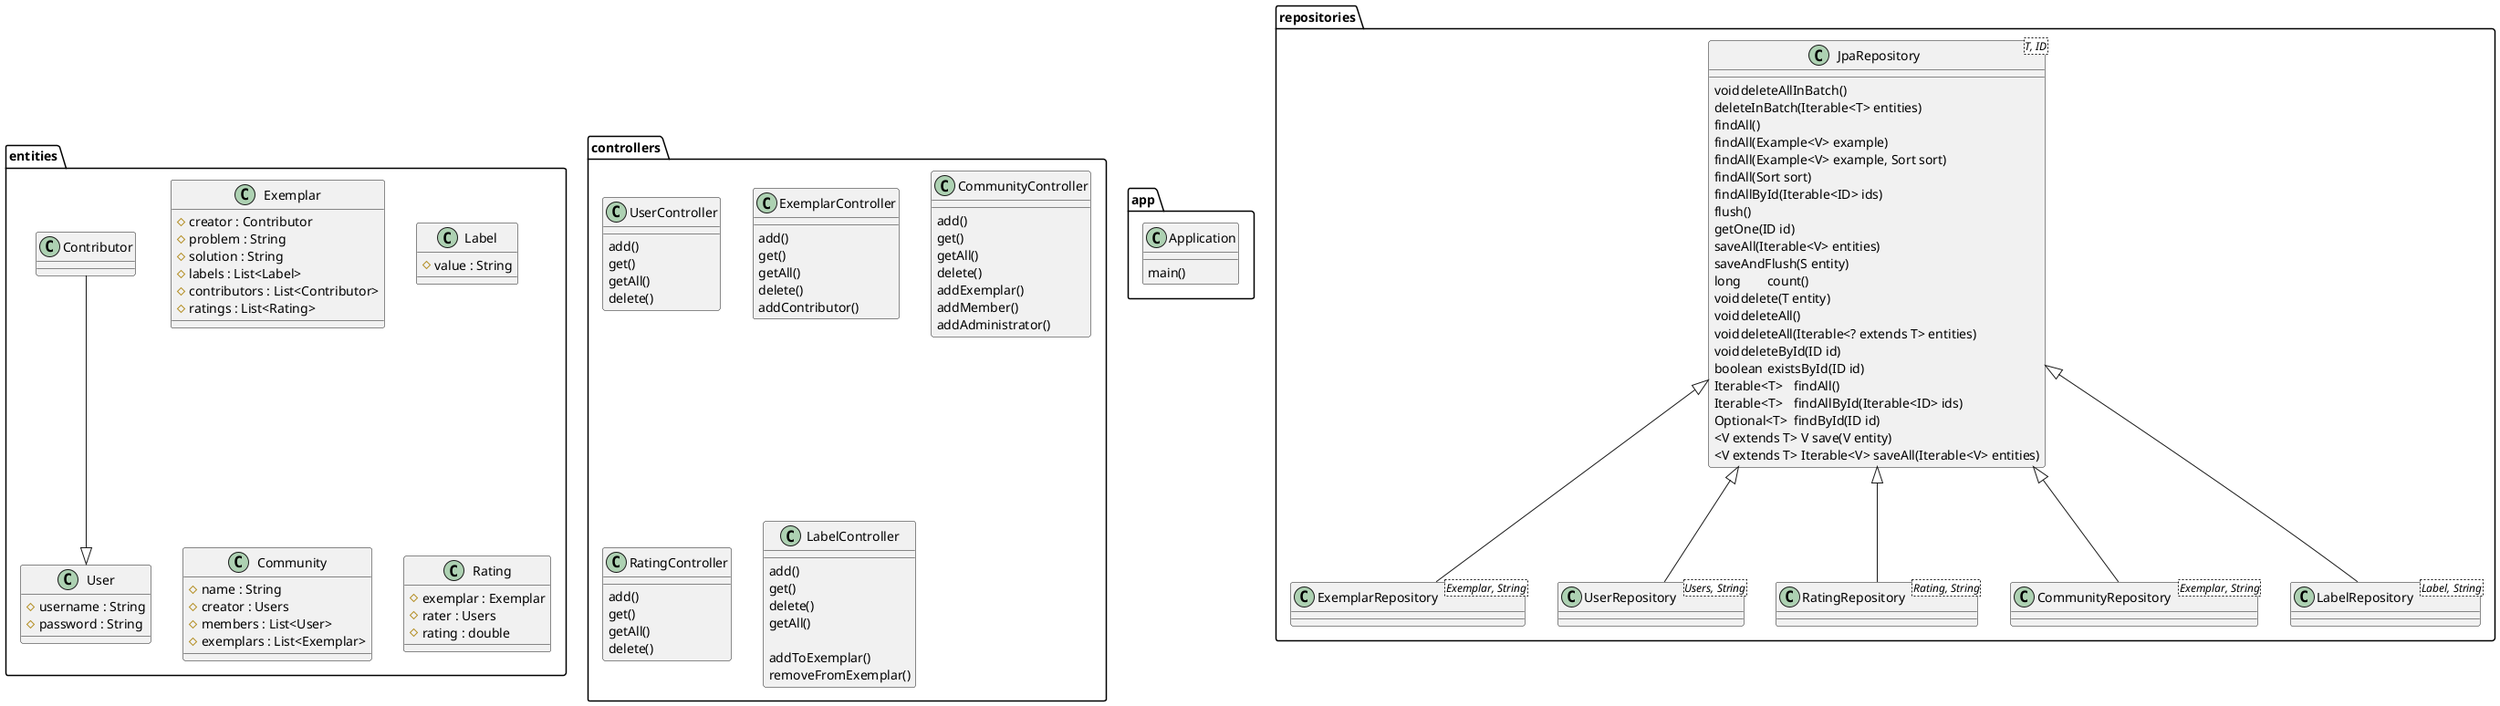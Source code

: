 @startuml
package app{
class Application{
main()
}
}


package entities{
class Exemplar{
#creator : Contributor
#problem : String
#solution : String
#labels : List<Label>
#contributors : List<Contributor>
#ratings : List<Rating>
}

class User{
#username : String
#password : String
}

class Contributor{

}
Contributor --|> User


class Label{
 #value : String
}


class Community{
#name : String
#creator : Users
#members : List<User>
#exemplars : List<Exemplar>
}

class Rating{
#exemplar : Exemplar
#rater : Users
#rating : double
}
}

package repositories{
class JpaRepository<T, ID>{
void	deleteAllInBatch()
deleteInBatch(Iterable<T> entities)
findAll()
findAll(Example<V> example)
findAll(Example<V> example, Sort sort)
findAll(Sort sort)
findAllById(Iterable<ID> ids)
flush()
getOne(ID id)
saveAll(Iterable<V> entities)
saveAndFlush(S entity)
long	count()
void	delete(T entity)
void	deleteAll()
void	deleteAll(Iterable<? extends T> entities)
void	deleteById(ID id)
boolean	existsById(ID id)
Iterable<T>	findAll()
Iterable<T>	findAllById(Iterable<ID> ids)
Optional<T>	findById(ID id)
<V extends T> V save(V entity)
<V extends T> Iterable<V>	saveAll(Iterable<V> entities)

}
class ExemplarRepository<Exemplar, String> extends JpaRepository{
}
class UserRepository<Users, String> extends JpaRepository{
}
class RatingRepository<Rating, String> extends JpaRepository{
}
class CommunityRepository<Exemplar, String> extends JpaRepository{
}
class LabelRepository<Label, String> extends JpaRepository{
}


}

package controllers{
class UserController{
add()
get()
getAll()
delete()
}

class ExemplarController{
add()
get()
getAll()
delete()
addContributor()
}

class CommunityController{
add()
get()
getAll()
delete()
addExemplar()
addMember()
addAdministrator()
}

class RatingController{
add()
get()
getAll()
delete()
}

class LabelController{
add()
get()
delete()
getAll()

addToExemplar()
removeFromExemplar()
}
}

@enduml